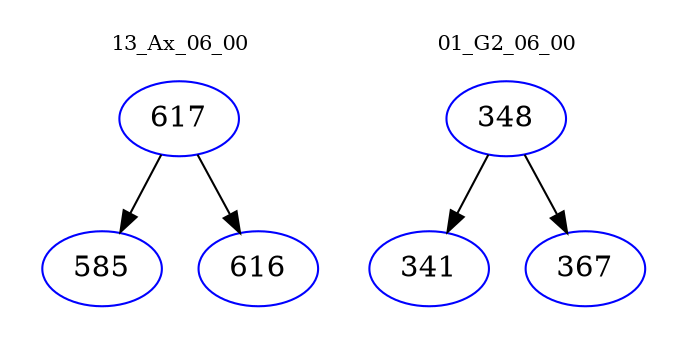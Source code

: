 digraph{
subgraph cluster_0 {
color = white
label = "13_Ax_06_00";
fontsize=10;
T0_617 [label="617", color="blue"]
T0_617 -> T0_585 [color="black"]
T0_585 [label="585", color="blue"]
T0_617 -> T0_616 [color="black"]
T0_616 [label="616", color="blue"]
}
subgraph cluster_1 {
color = white
label = "01_G2_06_00";
fontsize=10;
T1_348 [label="348", color="blue"]
T1_348 -> T1_341 [color="black"]
T1_341 [label="341", color="blue"]
T1_348 -> T1_367 [color="black"]
T1_367 [label="367", color="blue"]
}
}
